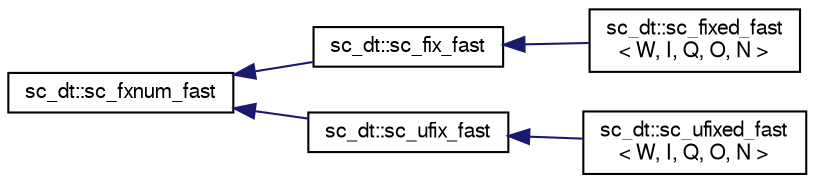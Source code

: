 digraph "Graphical Class Hierarchy"
{
  edge [fontname="FreeSans",fontsize="10",labelfontname="FreeSans",labelfontsize="10"];
  node [fontname="FreeSans",fontsize="10",shape=record];
  rankdir="LR";
  Node0 [label="sc_dt::sc_fxnum_fast",height=0.2,width=0.4,color="black", fillcolor="white", style="filled",URL="$a01564.html"];
  Node0 -> Node1 [dir="back",color="midnightblue",fontsize="10",style="solid",fontname="FreeSans"];
  Node1 [label="sc_dt::sc_fix_fast",height=0.2,width=0.4,color="black", fillcolor="white", style="filled",URL="$a01512.html"];
  Node1 -> Node2 [dir="back",color="midnightblue",fontsize="10",style="solid",fontname="FreeSans"];
  Node2 [label="sc_dt::sc_fixed_fast\l\< W, I, Q, O, N \>",height=0.2,width=0.4,color="black", fillcolor="white", style="filled",URL="$a01520.html"];
  Node0 -> Node3 [dir="back",color="midnightblue",fontsize="10",style="solid",fontname="FreeSans"];
  Node3 [label="sc_dt::sc_ufix_fast",height=0.2,width=0.4,color="black", fillcolor="white", style="filled",URL="$a01600.html"];
  Node3 -> Node4 [dir="back",color="midnightblue",fontsize="10",style="solid",fontname="FreeSans"];
  Node4 [label="sc_dt::sc_ufixed_fast\l\< W, I, Q, O, N \>",height=0.2,width=0.4,color="black", fillcolor="white", style="filled",URL="$a01608.html"];
}
